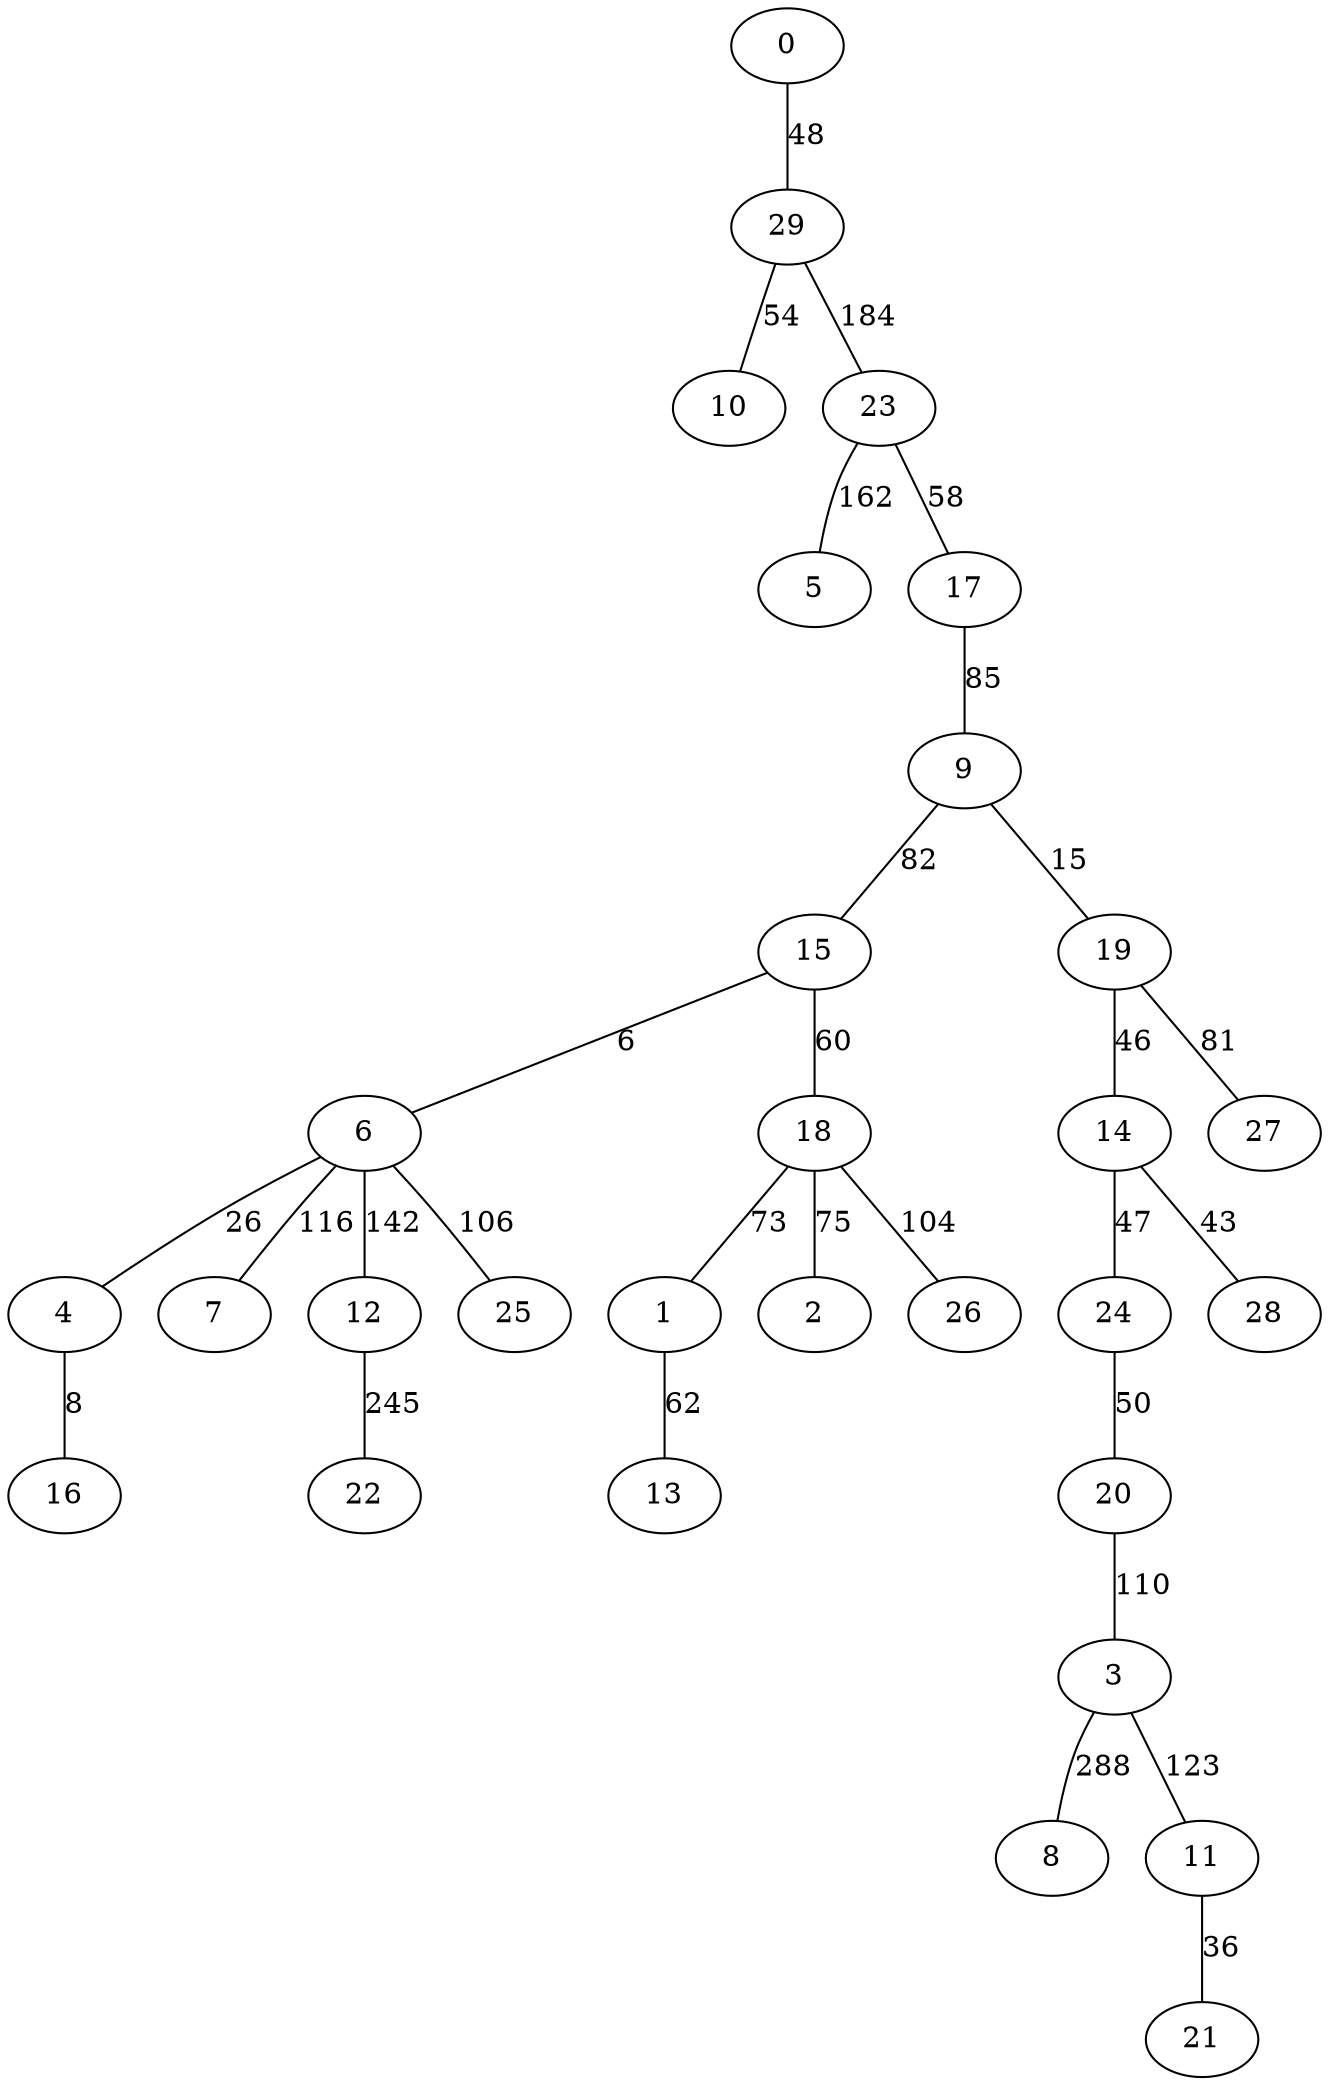 strict graph G {
0;
1;
2;
3;
4;
5;
6;
7;
8;
9;
10;
11;
12;
13;
14;
15;
16;
17;
18;
19;
20;
21;
22;
23;
24;
25;
26;
27;
28;
29;
6 -- 7  [label=116];
23 -- 17  [label=58];
9 -- 19  [label=15];
14 -- 28  [label=43];
18 -- 1  [label=73];
6 -- 4  [label=26];
18 -- 26  [label=104];
0 -- 29  [label=48];
29 -- 10  [label=54];
12 -- 22  [label=245];
18 -- 2  [label=75];
29 -- 23  [label=184];
17 -- 9  [label=85];
19 -- 14  [label=46];
20 -- 3  [label=110];
15 -- 18  [label=60];
15 -- 6  [label=6];
3 -- 11  [label=123];
9 -- 15  [label=82];
3 -- 8  [label=288];
6 -- 25  [label=106];
19 -- 27  [label=81];
1 -- 13  [label=62];
14 -- 24  [label=47];
24 -- 20  [label=50];
11 -- 21  [label=36];
23 -- 5  [label=162];
4 -- 16  [label=8];
6 -- 12  [label=142];
}
